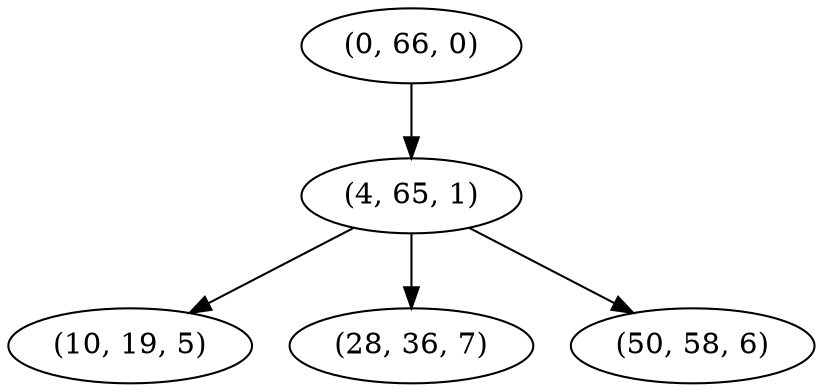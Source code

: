 digraph tree {
    "(0, 66, 0)";
    "(4, 65, 1)";
    "(10, 19, 5)";
    "(28, 36, 7)";
    "(50, 58, 6)";
    "(0, 66, 0)" -> "(4, 65, 1)";
    "(4, 65, 1)" -> "(10, 19, 5)";
    "(4, 65, 1)" -> "(28, 36, 7)";
    "(4, 65, 1)" -> "(50, 58, 6)";
}
